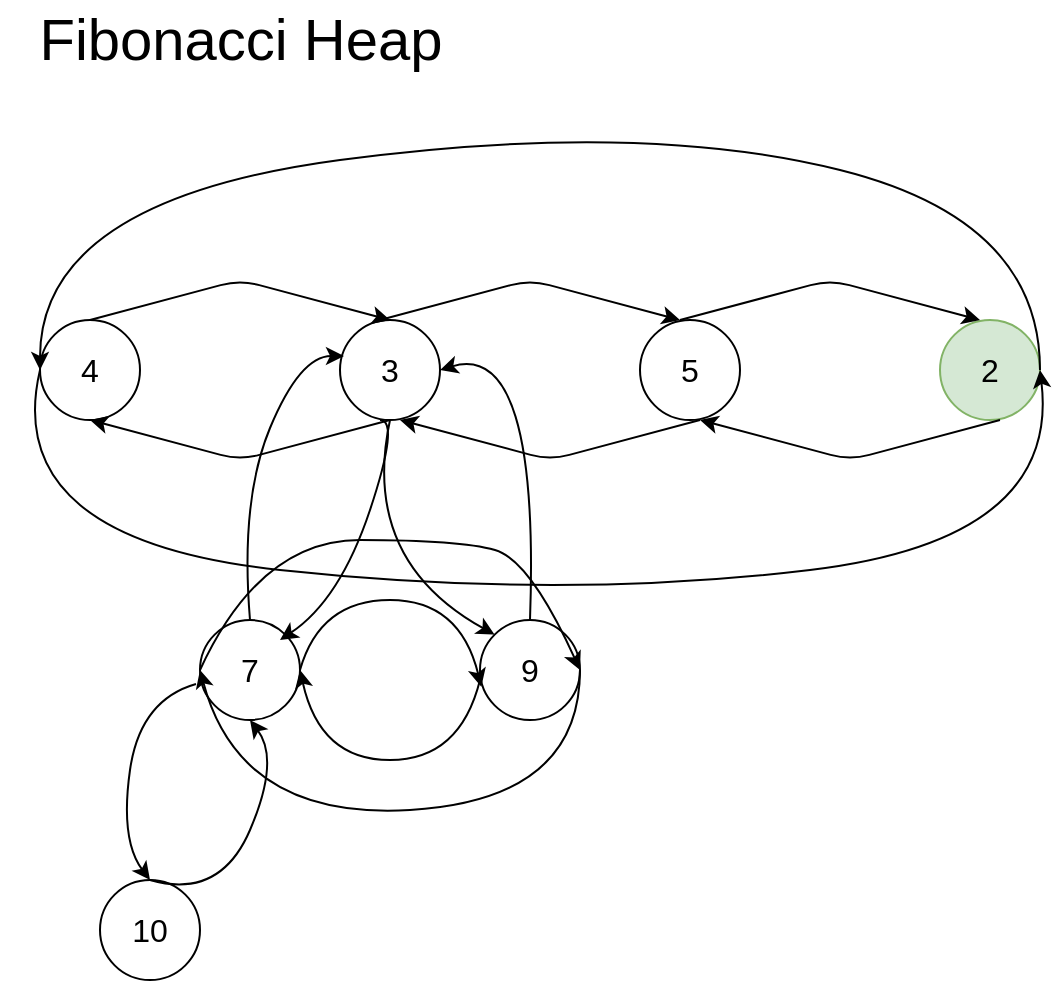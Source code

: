 <mxfile version="15.3.7" type="device"><diagram id="IUSecsTyao0zLv1FvFrw" name="Page-1"><mxGraphModel dx="2062" dy="1094" grid="1" gridSize="10" guides="1" tooltips="1" connect="1" arrows="1" fold="1" page="1" pageScale="1" pageWidth="600" pageHeight="600" math="0" shadow="0"><root><mxCell id="0"/><mxCell id="1" parent="0"/><mxCell id="vzmj6akfb7Hf1OjExcKF-34" value="" style="group" vertex="1" connectable="0" parent="1"><mxGeometry x="20" y="80" width="530" height="430" as="geometry"/></mxCell><mxCell id="vzmj6akfb7Hf1OjExcKF-1" value="&lt;font style=&quot;font-size: 16px&quot;&gt;4&lt;/font&gt;" style="ellipse;whiteSpace=wrap;html=1;aspect=fixed;" vertex="1" parent="vzmj6akfb7Hf1OjExcKF-34"><mxGeometry x="20" y="100" width="50" height="50" as="geometry"/></mxCell><mxCell id="vzmj6akfb7Hf1OjExcKF-6" value="&lt;font style=&quot;font-size: 16px&quot;&gt;3&lt;/font&gt;" style="ellipse;whiteSpace=wrap;html=1;aspect=fixed;" vertex="1" parent="vzmj6akfb7Hf1OjExcKF-34"><mxGeometry x="170" y="100" width="50" height="50" as="geometry"/></mxCell><mxCell id="vzmj6akfb7Hf1OjExcKF-7" value="&lt;font style=&quot;font-size: 16px&quot;&gt;5&lt;/font&gt;" style="ellipse;whiteSpace=wrap;html=1;aspect=fixed;" vertex="1" parent="vzmj6akfb7Hf1OjExcKF-34"><mxGeometry x="320" y="100" width="50" height="50" as="geometry"/></mxCell><mxCell id="vzmj6akfb7Hf1OjExcKF-8" value="&lt;font style=&quot;font-size: 16px&quot;&gt;2&lt;/font&gt;" style="ellipse;whiteSpace=wrap;html=1;aspect=fixed;fillColor=#d5e8d4;strokeColor=#82b366;" vertex="1" parent="vzmj6akfb7Hf1OjExcKF-34"><mxGeometry x="470" y="100" width="50" height="50" as="geometry"/></mxCell><mxCell id="vzmj6akfb7Hf1OjExcKF-9" value="" style="endArrow=classic;html=1;exitX=0.5;exitY=0;exitDx=0;exitDy=0;entryX=0.5;entryY=0;entryDx=0;entryDy=0;" edge="1" parent="vzmj6akfb7Hf1OjExcKF-34" source="vzmj6akfb7Hf1OjExcKF-1" target="vzmj6akfb7Hf1OjExcKF-6"><mxGeometry width="50" height="50" relative="1" as="geometry"><mxPoint x="180" y="490" as="sourcePoint"/><mxPoint x="230" y="440" as="targetPoint"/><Array as="points"><mxPoint x="120" y="80"/></Array></mxGeometry></mxCell><mxCell id="vzmj6akfb7Hf1OjExcKF-10" value="" style="endArrow=classic;html=1;exitX=0.5;exitY=0;exitDx=0;exitDy=0;entryX=0.5;entryY=0;entryDx=0;entryDy=0;" edge="1" parent="vzmj6akfb7Hf1OjExcKF-34"><mxGeometry width="50" height="50" relative="1" as="geometry"><mxPoint x="190" y="100" as="sourcePoint"/><mxPoint x="340" y="100" as="targetPoint"/><Array as="points"><mxPoint x="265" y="80"/></Array></mxGeometry></mxCell><mxCell id="vzmj6akfb7Hf1OjExcKF-11" value="" style="endArrow=classic;html=1;exitX=0.5;exitY=0;exitDx=0;exitDy=0;entryX=0.5;entryY=0;entryDx=0;entryDy=0;" edge="1" parent="vzmj6akfb7Hf1OjExcKF-34"><mxGeometry width="50" height="50" relative="1" as="geometry"><mxPoint x="340" y="100" as="sourcePoint"/><mxPoint x="490" y="100" as="targetPoint"/><Array as="points"><mxPoint x="415" y="80"/></Array></mxGeometry></mxCell><mxCell id="vzmj6akfb7Hf1OjExcKF-13" value="" style="endArrow=classic;html=1;exitX=0.5;exitY=1;exitDx=0;exitDy=0;entryX=0.5;entryY=1;entryDx=0;entryDy=0;" edge="1" parent="vzmj6akfb7Hf1OjExcKF-34" source="vzmj6akfb7Hf1OjExcKF-6" target="vzmj6akfb7Hf1OjExcKF-1"><mxGeometry width="50" height="50" relative="1" as="geometry"><mxPoint x="180" y="490" as="sourcePoint"/><mxPoint x="230" y="440" as="targetPoint"/><Array as="points"><mxPoint x="120" y="170"/></Array></mxGeometry></mxCell><mxCell id="vzmj6akfb7Hf1OjExcKF-14" value="" style="endArrow=classic;html=1;exitX=0.5;exitY=1;exitDx=0;exitDy=0;entryX=0.5;entryY=1;entryDx=0;entryDy=0;" edge="1" parent="vzmj6akfb7Hf1OjExcKF-34"><mxGeometry width="50" height="50" relative="1" as="geometry"><mxPoint x="350" y="150" as="sourcePoint"/><mxPoint x="200" y="150" as="targetPoint"/><Array as="points"><mxPoint x="275" y="170"/></Array></mxGeometry></mxCell><mxCell id="vzmj6akfb7Hf1OjExcKF-15" value="" style="endArrow=classic;html=1;exitX=0.5;exitY=1;exitDx=0;exitDy=0;entryX=0.5;entryY=1;entryDx=0;entryDy=0;" edge="1" parent="vzmj6akfb7Hf1OjExcKF-34"><mxGeometry width="50" height="50" relative="1" as="geometry"><mxPoint x="500" y="150" as="sourcePoint"/><mxPoint x="350" y="150" as="targetPoint"/><Array as="points"><mxPoint x="425" y="170"/></Array></mxGeometry></mxCell><mxCell id="vzmj6akfb7Hf1OjExcKF-17" value="" style="curved=1;endArrow=classic;html=1;exitX=1;exitY=0.5;exitDx=0;exitDy=0;entryX=0;entryY=0.5;entryDx=0;entryDy=0;" edge="1" parent="vzmj6akfb7Hf1OjExcKF-34" source="vzmj6akfb7Hf1OjExcKF-8" target="vzmj6akfb7Hf1OjExcKF-1"><mxGeometry width="50" height="50" relative="1" as="geometry"><mxPoint x="180" y="490" as="sourcePoint"/><mxPoint x="230" y="440" as="targetPoint"/><Array as="points"><mxPoint x="520" y="50"/><mxPoint x="320"/><mxPoint x="20" y="40"/></Array></mxGeometry></mxCell><mxCell id="vzmj6akfb7Hf1OjExcKF-18" value="" style="curved=1;endArrow=classic;html=1;exitX=0;exitY=0.5;exitDx=0;exitDy=0;entryX=1;entryY=0.5;entryDx=0;entryDy=0;" edge="1" parent="vzmj6akfb7Hf1OjExcKF-34" source="vzmj6akfb7Hf1OjExcKF-1" target="vzmj6akfb7Hf1OjExcKF-8"><mxGeometry width="50" height="50" relative="1" as="geometry"><mxPoint x="570" y="435" as="sourcePoint"/><mxPoint x="70" y="435" as="targetPoint"/><Array as="points"><mxPoint y="210"/><mxPoint x="280" y="240"/><mxPoint x="530" y="210"/></Array></mxGeometry></mxCell><mxCell id="vzmj6akfb7Hf1OjExcKF-20" value="&lt;font style=&quot;font-size: 16px&quot;&gt;7&lt;/font&gt;" style="ellipse;whiteSpace=wrap;html=1;aspect=fixed;" vertex="1" parent="vzmj6akfb7Hf1OjExcKF-34"><mxGeometry x="100" y="250" width="50" height="50" as="geometry"/></mxCell><mxCell id="vzmj6akfb7Hf1OjExcKF-21" value="&lt;font style=&quot;font-size: 16px&quot;&gt;9&lt;/font&gt;" style="ellipse;whiteSpace=wrap;html=1;aspect=fixed;" vertex="1" parent="vzmj6akfb7Hf1OjExcKF-34"><mxGeometry x="240" y="250" width="50" height="50" as="geometry"/></mxCell><mxCell id="vzmj6akfb7Hf1OjExcKF-23" value="" style="curved=1;endArrow=classic;html=1;exitX=1;exitY=0.5;exitDx=0;exitDy=0;entryX=0.013;entryY=0.667;entryDx=0;entryDy=0;entryPerimeter=0;" edge="1" parent="vzmj6akfb7Hf1OjExcKF-34" source="vzmj6akfb7Hf1OjExcKF-20" target="vzmj6akfb7Hf1OjExcKF-21"><mxGeometry width="50" height="50" relative="1" as="geometry"><mxPoint x="180" y="490" as="sourcePoint"/><mxPoint x="230" y="440" as="targetPoint"/><Array as="points"><mxPoint x="160" y="240"/><mxPoint x="230" y="240"/></Array></mxGeometry></mxCell><mxCell id="vzmj6akfb7Hf1OjExcKF-24" value="" style="curved=1;endArrow=classic;html=1;entryX=1;entryY=0.5;entryDx=0;entryDy=0;" edge="1" parent="vzmj6akfb7Hf1OjExcKF-34" target="vzmj6akfb7Hf1OjExcKF-20"><mxGeometry width="50" height="50" relative="1" as="geometry"><mxPoint x="240" y="280" as="sourcePoint"/><mxPoint x="230" y="440" as="targetPoint"/><Array as="points"><mxPoint x="230" y="320"/><mxPoint x="160" y="320"/></Array></mxGeometry></mxCell><mxCell id="vzmj6akfb7Hf1OjExcKF-25" value="&lt;font style=&quot;font-size: 16px&quot;&gt;10&lt;/font&gt;" style="ellipse;whiteSpace=wrap;html=1;aspect=fixed;" vertex="1" parent="vzmj6akfb7Hf1OjExcKF-34"><mxGeometry x="50" y="380" width="50" height="50" as="geometry"/></mxCell><mxCell id="vzmj6akfb7Hf1OjExcKF-26" value="" style="curved=1;endArrow=classic;html=1;exitX=-0.04;exitY=0.64;exitDx=0;exitDy=0;exitPerimeter=0;entryX=0.5;entryY=0;entryDx=0;entryDy=0;" edge="1" parent="vzmj6akfb7Hf1OjExcKF-34" source="vzmj6akfb7Hf1OjExcKF-20" target="vzmj6akfb7Hf1OjExcKF-25"><mxGeometry width="50" height="50" relative="1" as="geometry"><mxPoint x="180" y="490" as="sourcePoint"/><mxPoint x="230" y="440" as="targetPoint"/><Array as="points"><mxPoint x="70" y="290"/><mxPoint x="60" y="360"/></Array></mxGeometry></mxCell><mxCell id="vzmj6akfb7Hf1OjExcKF-27" value="" style="curved=1;endArrow=classic;html=1;exitX=0.5;exitY=0;exitDx=0;exitDy=0;entryX=0.5;entryY=1;entryDx=0;entryDy=0;" edge="1" parent="vzmj6akfb7Hf1OjExcKF-34" source="vzmj6akfb7Hf1OjExcKF-25" target="vzmj6akfb7Hf1OjExcKF-20"><mxGeometry width="50" height="50" relative="1" as="geometry"><mxPoint x="180" y="490" as="sourcePoint"/><mxPoint x="230" y="440" as="targetPoint"/><Array as="points"><mxPoint x="110" y="390"/><mxPoint x="140" y="320"/></Array></mxGeometry></mxCell><mxCell id="vzmj6akfb7Hf1OjExcKF-28" value="" style="curved=1;endArrow=classic;html=1;exitX=0;exitY=0.5;exitDx=0;exitDy=0;entryX=1;entryY=0.5;entryDx=0;entryDy=0;" edge="1" parent="vzmj6akfb7Hf1OjExcKF-34" source="vzmj6akfb7Hf1OjExcKF-20" target="vzmj6akfb7Hf1OjExcKF-21"><mxGeometry width="50" height="50" relative="1" as="geometry"><mxPoint x="180" y="490" as="sourcePoint"/><mxPoint x="230" y="440" as="targetPoint"/><Array as="points"><mxPoint x="130" y="210"/><mxPoint x="230" y="210"/><mxPoint x="265" y="220"/></Array></mxGeometry></mxCell><mxCell id="vzmj6akfb7Hf1OjExcKF-29" value="" style="curved=1;endArrow=classic;html=1;exitX=1;exitY=0.5;exitDx=0;exitDy=0;" edge="1" parent="vzmj6akfb7Hf1OjExcKF-34" source="vzmj6akfb7Hf1OjExcKF-21"><mxGeometry width="50" height="50" relative="1" as="geometry"><mxPoint x="180" y="490" as="sourcePoint"/><mxPoint x="100" y="275" as="targetPoint"/><Array as="points"><mxPoint x="290" y="340"/><mxPoint x="120" y="350"/></Array></mxGeometry></mxCell><mxCell id="vzmj6akfb7Hf1OjExcKF-30" value="" style="curved=1;endArrow=classic;html=1;exitX=0.5;exitY=0;exitDx=0;exitDy=0;entryX=0.04;entryY=0.36;entryDx=0;entryDy=0;entryPerimeter=0;" edge="1" parent="vzmj6akfb7Hf1OjExcKF-34" source="vzmj6akfb7Hf1OjExcKF-20" target="vzmj6akfb7Hf1OjExcKF-6"><mxGeometry width="50" height="50" relative="1" as="geometry"><mxPoint x="180" y="490" as="sourcePoint"/><mxPoint x="230" y="440" as="targetPoint"/><Array as="points"><mxPoint x="120" y="190"/><mxPoint x="150" y="118"/></Array></mxGeometry></mxCell><mxCell id="vzmj6akfb7Hf1OjExcKF-31" value="" style="curved=1;endArrow=classic;html=1;" edge="1" parent="vzmj6akfb7Hf1OjExcKF-34"><mxGeometry width="50" height="50" relative="1" as="geometry"><mxPoint x="190" y="150" as="sourcePoint"/><mxPoint x="140" y="260" as="targetPoint"/><Array as="points"><mxPoint x="200" y="150"/><mxPoint x="170" y="240"/></Array></mxGeometry></mxCell><mxCell id="vzmj6akfb7Hf1OjExcKF-32" value="" style="curved=1;endArrow=classic;html=1;exitX=0.5;exitY=0;exitDx=0;exitDy=0;entryX=1;entryY=0.5;entryDx=0;entryDy=0;" edge="1" parent="vzmj6akfb7Hf1OjExcKF-34" source="vzmj6akfb7Hf1OjExcKF-21" target="vzmj6akfb7Hf1OjExcKF-6"><mxGeometry width="50" height="50" relative="1" as="geometry"><mxPoint x="180" y="490" as="sourcePoint"/><mxPoint x="230" y="440" as="targetPoint"/><Array as="points"><mxPoint x="270" y="110"/></Array></mxGeometry></mxCell><mxCell id="vzmj6akfb7Hf1OjExcKF-33" value="" style="curved=1;endArrow=classic;html=1;exitX=0.5;exitY=1;exitDx=0;exitDy=0;entryX=0;entryY=0;entryDx=0;entryDy=0;" edge="1" parent="vzmj6akfb7Hf1OjExcKF-34" source="vzmj6akfb7Hf1OjExcKF-6" target="vzmj6akfb7Hf1OjExcKF-21"><mxGeometry width="50" height="50" relative="1" as="geometry"><mxPoint x="180" y="490" as="sourcePoint"/><mxPoint x="230" y="440" as="targetPoint"/><Array as="points"><mxPoint x="180" y="220"/></Array></mxGeometry></mxCell><mxCell id="vzmj6akfb7Hf1OjExcKF-35" value="Fibonacci Heap" style="text;html=1;align=center;verticalAlign=middle;resizable=0;points=[];autosize=1;strokeColor=none;fillColor=none;fontSize=29;" vertex="1" parent="1"><mxGeometry x="30" y="20" width="220" height="40" as="geometry"/></mxCell></root></mxGraphModel></diagram></mxfile>
